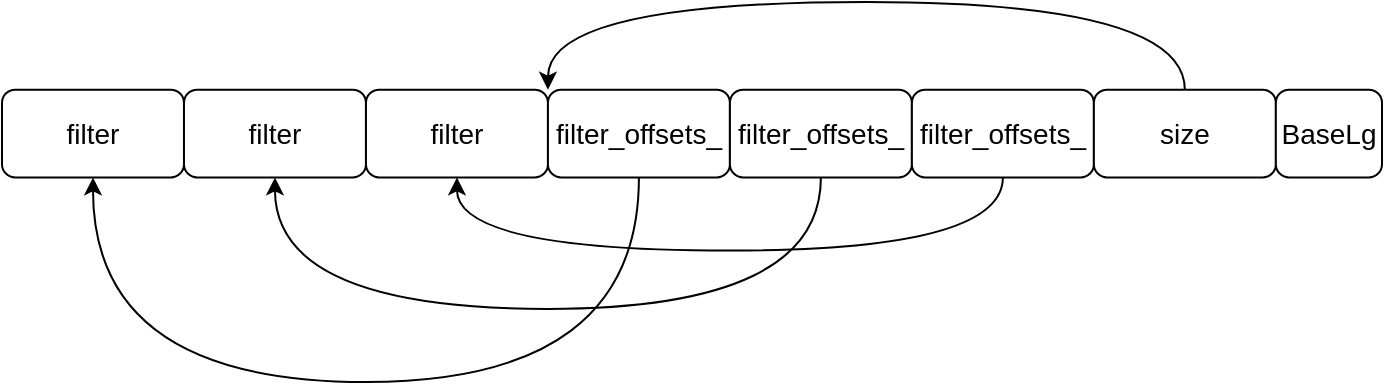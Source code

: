 <mxfile version="15.6.8" type="github">
  <diagram id="B_5vKAaHTdUYBzOmlH8M" name="Page-1">
    <mxGraphModel dx="1550" dy="779" grid="1" gridSize="10" guides="1" tooltips="1" connect="1" arrows="1" fold="1" page="1" pageScale="1" pageWidth="827" pageHeight="1169" math="0" shadow="0">
      <root>
        <mxCell id="0" />
        <mxCell id="1" parent="0" />
        <mxCell id="nAgoMhvz8CJJsjEUB661-20" value="" style="group;rounded=1;" vertex="1" connectable="0" parent="1">
          <mxGeometry x="80" y="180" width="690" height="190" as="geometry" />
        </mxCell>
        <mxCell id="nAgoMhvz8CJJsjEUB661-1" value="&lt;font style=&quot;font-size: 14px&quot;&gt;filter&lt;/font&gt;" style="whiteSpace=wrap;html=1;rounded=1;" vertex="1" parent="nAgoMhvz8CJJsjEUB661-20">
          <mxGeometry y="43.846" width="90.989" height="43.846" as="geometry" />
        </mxCell>
        <mxCell id="nAgoMhvz8CJJsjEUB661-2" value="&lt;font style=&quot;font-size: 14px&quot;&gt;filter&lt;/font&gt;" style="whiteSpace=wrap;html=1;rounded=1;" vertex="1" parent="nAgoMhvz8CJJsjEUB661-20">
          <mxGeometry x="90.989" y="43.846" width="90.989" height="43.846" as="geometry" />
        </mxCell>
        <mxCell id="nAgoMhvz8CJJsjEUB661-3" value="&lt;font style=&quot;font-size: 14px&quot;&gt;filter&lt;/font&gt;" style="whiteSpace=wrap;html=1;rounded=1;" vertex="1" parent="nAgoMhvz8CJJsjEUB661-20">
          <mxGeometry x="181.978" y="43.846" width="90.989" height="43.846" as="geometry" />
        </mxCell>
        <mxCell id="nAgoMhvz8CJJsjEUB661-17" style="edgeStyle=orthogonalEdgeStyle;orthogonalLoop=1;jettySize=auto;html=1;entryX=0.5;entryY=1;entryDx=0;entryDy=0;fontSize=18;exitX=0.5;exitY=1;exitDx=0;exitDy=0;curved=1;" edge="1" parent="nAgoMhvz8CJJsjEUB661-20" source="nAgoMhvz8CJJsjEUB661-4" target="nAgoMhvz8CJJsjEUB661-1">
          <mxGeometry relative="1" as="geometry">
            <Array as="points">
              <mxPoint x="318.462" y="190" />
              <mxPoint x="45.495" y="190" />
            </Array>
          </mxGeometry>
        </mxCell>
        <mxCell id="nAgoMhvz8CJJsjEUB661-4" value="&lt;font style=&quot;font-size: 14px&quot;&gt;filter_offsets_&lt;/font&gt;&lt;br&gt;&lt;div style=&quot;color: rgb(36 , 41 , 46) ; background-color: rgb(255 , 255 , 255) ; font-family: &amp;#34;consolas&amp;#34; , &amp;#34;courier new&amp;#34; , monospace ; font-weight: normal ; font-size: 14px ; line-height: 19px&quot;&gt;&lt;div&gt;&lt;/div&gt;&lt;/div&gt;" style="whiteSpace=wrap;html=1;rounded=1;" vertex="1" parent="nAgoMhvz8CJJsjEUB661-20">
          <mxGeometry x="272.967" y="43.846" width="90.989" height="43.846" as="geometry" />
        </mxCell>
        <mxCell id="nAgoMhvz8CJJsjEUB661-18" style="edgeStyle=orthogonalEdgeStyle;orthogonalLoop=1;jettySize=auto;html=1;entryX=0.5;entryY=1;entryDx=0;entryDy=0;fontSize=18;exitX=0.5;exitY=1;exitDx=0;exitDy=0;curved=1;" edge="1" parent="nAgoMhvz8CJJsjEUB661-20" source="nAgoMhvz8CJJsjEUB661-12" target="nAgoMhvz8CJJsjEUB661-2">
          <mxGeometry relative="1" as="geometry">
            <Array as="points">
              <mxPoint x="409.451" y="153.462" />
              <mxPoint x="136.484" y="153.462" />
            </Array>
          </mxGeometry>
        </mxCell>
        <mxCell id="nAgoMhvz8CJJsjEUB661-12" value="&lt;font style=&quot;font-size: 14px&quot;&gt;filter_offsets_&lt;/font&gt;&lt;br&gt;&lt;div style=&quot;color: rgb(36 , 41 , 46) ; background-color: rgb(255 , 255 , 255) ; font-family: &amp;#34;consolas&amp;#34; , &amp;#34;courier new&amp;#34; , monospace ; font-weight: normal ; font-size: 14px ; line-height: 19px&quot;&gt;&lt;div&gt;&lt;/div&gt;&lt;/div&gt;" style="whiteSpace=wrap;html=1;rounded=1;" vertex="1" parent="nAgoMhvz8CJJsjEUB661-20">
          <mxGeometry x="363.956" y="43.846" width="90.989" height="43.846" as="geometry" />
        </mxCell>
        <mxCell id="nAgoMhvz8CJJsjEUB661-19" style="edgeStyle=orthogonalEdgeStyle;orthogonalLoop=1;jettySize=auto;html=1;entryX=0.5;entryY=1;entryDx=0;entryDy=0;fontSize=18;exitX=0.5;exitY=1;exitDx=0;exitDy=0;curved=1;" edge="1" parent="nAgoMhvz8CJJsjEUB661-20" source="nAgoMhvz8CJJsjEUB661-13" target="nAgoMhvz8CJJsjEUB661-3">
          <mxGeometry relative="1" as="geometry">
            <Array as="points">
              <mxPoint x="500.44" y="124.231" />
              <mxPoint x="227.473" y="124.231" />
            </Array>
          </mxGeometry>
        </mxCell>
        <mxCell id="nAgoMhvz8CJJsjEUB661-13" value="&lt;font style=&quot;font-size: 14px&quot;&gt;filter_offsets_&lt;/font&gt;&lt;br&gt;&lt;div style=&quot;color: rgb(36 , 41 , 46) ; background-color: rgb(255 , 255 , 255) ; font-family: &amp;#34;consolas&amp;#34; , &amp;#34;courier new&amp;#34; , monospace ; font-weight: normal ; font-size: 14px ; line-height: 19px&quot;&gt;&lt;div&gt;&lt;/div&gt;&lt;/div&gt;" style="whiteSpace=wrap;html=1;rounded=1;" vertex="1" parent="nAgoMhvz8CJJsjEUB661-20">
          <mxGeometry x="454.945" y="43.846" width="90.989" height="43.846" as="geometry" />
        </mxCell>
        <mxCell id="nAgoMhvz8CJJsjEUB661-16" style="edgeStyle=orthogonalEdgeStyle;orthogonalLoop=1;jettySize=auto;html=1;fontSize=18;exitX=0.5;exitY=0;exitDx=0;exitDy=0;entryX=0;entryY=0;entryDx=0;entryDy=0;entryPerimeter=0;curved=1;" edge="1" parent="nAgoMhvz8CJJsjEUB661-20" source="nAgoMhvz8CJJsjEUB661-14" target="nAgoMhvz8CJJsjEUB661-4">
          <mxGeometry relative="1" as="geometry">
            <mxPoint x="272.967" y="36.538" as="targetPoint" />
            <Array as="points">
              <mxPoint x="591.429" />
              <mxPoint x="272.967" />
            </Array>
          </mxGeometry>
        </mxCell>
        <mxCell id="nAgoMhvz8CJJsjEUB661-14" value="&lt;font style=&quot;font-size: 14px&quot;&gt;size&lt;/font&gt;&lt;br&gt;&lt;div style=&quot;color: rgb(36 , 41 , 46) ; background-color: rgb(255 , 255 , 255) ; font-family: &amp;#34;consolas&amp;#34; , &amp;#34;courier new&amp;#34; , monospace ; font-weight: normal ; font-size: 14px ; line-height: 19px&quot;&gt;&lt;div&gt;&lt;/div&gt;&lt;/div&gt;" style="whiteSpace=wrap;html=1;rounded=1;" vertex="1" parent="nAgoMhvz8CJJsjEUB661-20">
          <mxGeometry x="545.934" y="43.846" width="90.989" height="43.846" as="geometry" />
        </mxCell>
        <mxCell id="nAgoMhvz8CJJsjEUB661-15" value="&lt;font style=&quot;font-size: 14px&quot;&gt;BaseLg&lt;/font&gt;" style="whiteSpace=wrap;html=1;rounded=1;" vertex="1" parent="nAgoMhvz8CJJsjEUB661-20">
          <mxGeometry x="636.923" y="43.846" width="53.077" height="43.846" as="geometry" />
        </mxCell>
      </root>
    </mxGraphModel>
  </diagram>
</mxfile>
